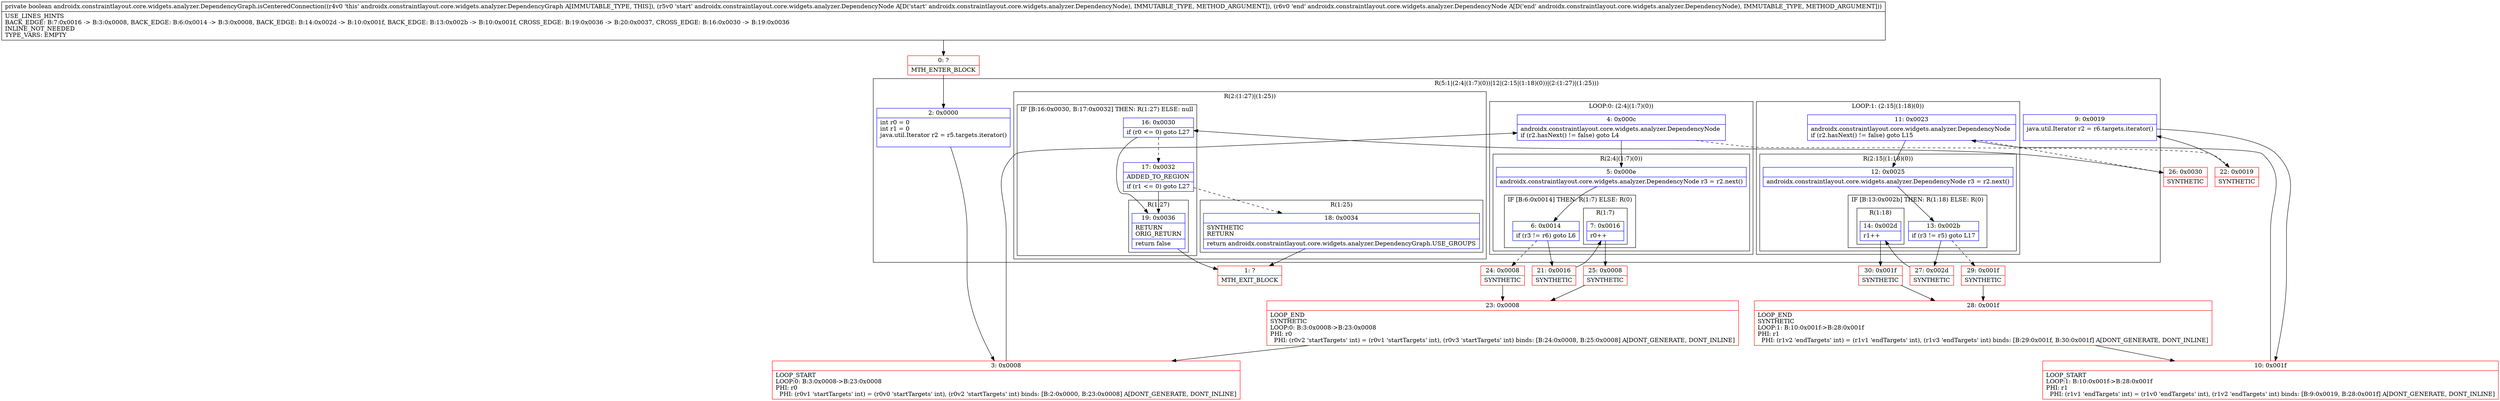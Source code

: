 digraph "CFG forandroidx.constraintlayout.core.widgets.analyzer.DependencyGraph.isCenteredConnection(Landroidx\/constraintlayout\/core\/widgets\/analyzer\/DependencyNode;Landroidx\/constraintlayout\/core\/widgets\/analyzer\/DependencyNode;)Z" {
subgraph cluster_Region_1384246165 {
label = "R(5:1|(2:4|(1:7)(0))|12|(2:15|(1:18)(0))|(2:(1:27)|(1:25)))";
node [shape=record,color=blue];
Node_2 [shape=record,label="{2\:\ 0x0000|int r0 = 0\lint r1 = 0\ljava.util.Iterator r2 = r5.targets.iterator()\l\l}"];
subgraph cluster_LoopRegion_1714921427 {
label = "LOOP:0: (2:4|(1:7)(0))";
node [shape=record,color=blue];
Node_4 [shape=record,label="{4\:\ 0x000c|androidx.constraintlayout.core.widgets.analyzer.DependencyNode \lif (r2.hasNext() != false) goto L4\l}"];
subgraph cluster_Region_410994633 {
label = "R(2:4|(1:7)(0))";
node [shape=record,color=blue];
Node_5 [shape=record,label="{5\:\ 0x000e|androidx.constraintlayout.core.widgets.analyzer.DependencyNode r3 = r2.next()\l}"];
subgraph cluster_IfRegion_1061852209 {
label = "IF [B:6:0x0014] THEN: R(1:7) ELSE: R(0)";
node [shape=record,color=blue];
Node_6 [shape=record,label="{6\:\ 0x0014|if (r3 != r6) goto L6\l}"];
subgraph cluster_Region_281133076 {
label = "R(1:7)";
node [shape=record,color=blue];
Node_7 [shape=record,label="{7\:\ 0x0016|r0++\l}"];
}
subgraph cluster_Region_750280779 {
label = "R(0)";
node [shape=record,color=blue];
}
}
}
}
Node_9 [shape=record,label="{9\:\ 0x0019|java.util.Iterator r2 = r6.targets.iterator()\l\l}"];
subgraph cluster_LoopRegion_1990966024 {
label = "LOOP:1: (2:15|(1:18)(0))";
node [shape=record,color=blue];
Node_11 [shape=record,label="{11\:\ 0x0023|androidx.constraintlayout.core.widgets.analyzer.DependencyNode \lif (r2.hasNext() != false) goto L15\l}"];
subgraph cluster_Region_344521499 {
label = "R(2:15|(1:18)(0))";
node [shape=record,color=blue];
Node_12 [shape=record,label="{12\:\ 0x0025|androidx.constraintlayout.core.widgets.analyzer.DependencyNode r3 = r2.next()\l}"];
subgraph cluster_IfRegion_2131234471 {
label = "IF [B:13:0x002b] THEN: R(1:18) ELSE: R(0)";
node [shape=record,color=blue];
Node_13 [shape=record,label="{13\:\ 0x002b|if (r3 != r5) goto L17\l}"];
subgraph cluster_Region_1617583209 {
label = "R(1:18)";
node [shape=record,color=blue];
Node_14 [shape=record,label="{14\:\ 0x002d|r1++\l}"];
}
subgraph cluster_Region_282952501 {
label = "R(0)";
node [shape=record,color=blue];
}
}
}
}
subgraph cluster_Region_998574557 {
label = "R(2:(1:27)|(1:25))";
node [shape=record,color=blue];
subgraph cluster_IfRegion_1083062924 {
label = "IF [B:16:0x0030, B:17:0x0032] THEN: R(1:27) ELSE: null";
node [shape=record,color=blue];
Node_16 [shape=record,label="{16\:\ 0x0030|if (r0 \<= 0) goto L27\l}"];
Node_17 [shape=record,label="{17\:\ 0x0032|ADDED_TO_REGION\l|if (r1 \<= 0) goto L27\l}"];
subgraph cluster_Region_1753644437 {
label = "R(1:27)";
node [shape=record,color=blue];
Node_19 [shape=record,label="{19\:\ 0x0036|RETURN\lORIG_RETURN\l|return false\l}"];
}
}
subgraph cluster_Region_1472477972 {
label = "R(1:25)";
node [shape=record,color=blue];
Node_18 [shape=record,label="{18\:\ 0x0034|SYNTHETIC\lRETURN\l|return androidx.constraintlayout.core.widgets.analyzer.DependencyGraph.USE_GROUPS\l}"];
}
}
}
Node_0 [shape=record,color=red,label="{0\:\ ?|MTH_ENTER_BLOCK\l}"];
Node_3 [shape=record,color=red,label="{3\:\ 0x0008|LOOP_START\lLOOP:0: B:3:0x0008\-\>B:23:0x0008\lPHI: r0 \l  PHI: (r0v1 'startTargets' int) = (r0v0 'startTargets' int), (r0v2 'startTargets' int) binds: [B:2:0x0000, B:23:0x0008] A[DONT_GENERATE, DONT_INLINE]\l}"];
Node_21 [shape=record,color=red,label="{21\:\ 0x0016|SYNTHETIC\l}"];
Node_25 [shape=record,color=red,label="{25\:\ 0x0008|SYNTHETIC\l}"];
Node_23 [shape=record,color=red,label="{23\:\ 0x0008|LOOP_END\lSYNTHETIC\lLOOP:0: B:3:0x0008\-\>B:23:0x0008\lPHI: r0 \l  PHI: (r0v2 'startTargets' int) = (r0v1 'startTargets' int), (r0v3 'startTargets' int) binds: [B:24:0x0008, B:25:0x0008] A[DONT_GENERATE, DONT_INLINE]\l}"];
Node_24 [shape=record,color=red,label="{24\:\ 0x0008|SYNTHETIC\l}"];
Node_22 [shape=record,color=red,label="{22\:\ 0x0019|SYNTHETIC\l}"];
Node_10 [shape=record,color=red,label="{10\:\ 0x001f|LOOP_START\lLOOP:1: B:10:0x001f\-\>B:28:0x001f\lPHI: r1 \l  PHI: (r1v1 'endTargets' int) = (r1v0 'endTargets' int), (r1v2 'endTargets' int) binds: [B:9:0x0019, B:28:0x001f] A[DONT_GENERATE, DONT_INLINE]\l}"];
Node_27 [shape=record,color=red,label="{27\:\ 0x002d|SYNTHETIC\l}"];
Node_30 [shape=record,color=red,label="{30\:\ 0x001f|SYNTHETIC\l}"];
Node_28 [shape=record,color=red,label="{28\:\ 0x001f|LOOP_END\lSYNTHETIC\lLOOP:1: B:10:0x001f\-\>B:28:0x001f\lPHI: r1 \l  PHI: (r1v2 'endTargets' int) = (r1v1 'endTargets' int), (r1v3 'endTargets' int) binds: [B:29:0x001f, B:30:0x001f] A[DONT_GENERATE, DONT_INLINE]\l}"];
Node_29 [shape=record,color=red,label="{29\:\ 0x001f|SYNTHETIC\l}"];
Node_26 [shape=record,color=red,label="{26\:\ 0x0030|SYNTHETIC\l}"];
Node_1 [shape=record,color=red,label="{1\:\ ?|MTH_EXIT_BLOCK\l}"];
MethodNode[shape=record,label="{private boolean androidx.constraintlayout.core.widgets.analyzer.DependencyGraph.isCenteredConnection((r4v0 'this' androidx.constraintlayout.core.widgets.analyzer.DependencyGraph A[IMMUTABLE_TYPE, THIS]), (r5v0 'start' androidx.constraintlayout.core.widgets.analyzer.DependencyNode A[D('start' androidx.constraintlayout.core.widgets.analyzer.DependencyNode), IMMUTABLE_TYPE, METHOD_ARGUMENT]), (r6v0 'end' androidx.constraintlayout.core.widgets.analyzer.DependencyNode A[D('end' androidx.constraintlayout.core.widgets.analyzer.DependencyNode), IMMUTABLE_TYPE, METHOD_ARGUMENT]))  | USE_LINES_HINTS\lBACK_EDGE: B:7:0x0016 \-\> B:3:0x0008, BACK_EDGE: B:6:0x0014 \-\> B:3:0x0008, BACK_EDGE: B:14:0x002d \-\> B:10:0x001f, BACK_EDGE: B:13:0x002b \-\> B:10:0x001f, CROSS_EDGE: B:19:0x0036 \-\> B:20:0x0037, CROSS_EDGE: B:16:0x0030 \-\> B:19:0x0036\lINLINE_NOT_NEEDED\lTYPE_VARS: EMPTY\l}"];
MethodNode -> Node_0;Node_2 -> Node_3;
Node_4 -> Node_5;
Node_4 -> Node_22[style=dashed];
Node_5 -> Node_6;
Node_6 -> Node_21;
Node_6 -> Node_24[style=dashed];
Node_7 -> Node_25;
Node_9 -> Node_10;
Node_11 -> Node_12;
Node_11 -> Node_26[style=dashed];
Node_12 -> Node_13;
Node_13 -> Node_27;
Node_13 -> Node_29[style=dashed];
Node_14 -> Node_30;
Node_16 -> Node_17[style=dashed];
Node_16 -> Node_19;
Node_17 -> Node_18[style=dashed];
Node_17 -> Node_19;
Node_19 -> Node_1;
Node_18 -> Node_1;
Node_0 -> Node_2;
Node_3 -> Node_4;
Node_21 -> Node_7;
Node_25 -> Node_23;
Node_23 -> Node_3;
Node_24 -> Node_23;
Node_22 -> Node_9;
Node_10 -> Node_11;
Node_27 -> Node_14;
Node_30 -> Node_28;
Node_28 -> Node_10;
Node_29 -> Node_28;
Node_26 -> Node_16;
}

